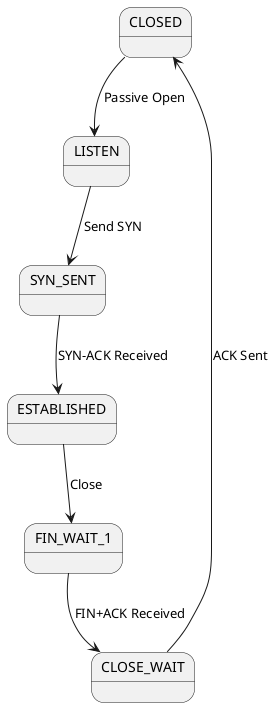 @startuml state diagram for tcp
state "CLOSED" as closed
state "LISTEN" as listen
state "SYN_SENT" as syn_sent
state "ESTABLISHED" as established
state "FIN_WAIT_1" as fin_wait_1
state "CLOSE_WAIT" as close_wait

closed --> listen : Passive Open
listen --> syn_sent : Send SYN
syn_sent --> established : SYN-ACK Received
established --> fin_wait_1 : Close
fin_wait_1 --> close_wait : FIN+ACK Received
close_wait --> closed : ACK Sent
@enduml